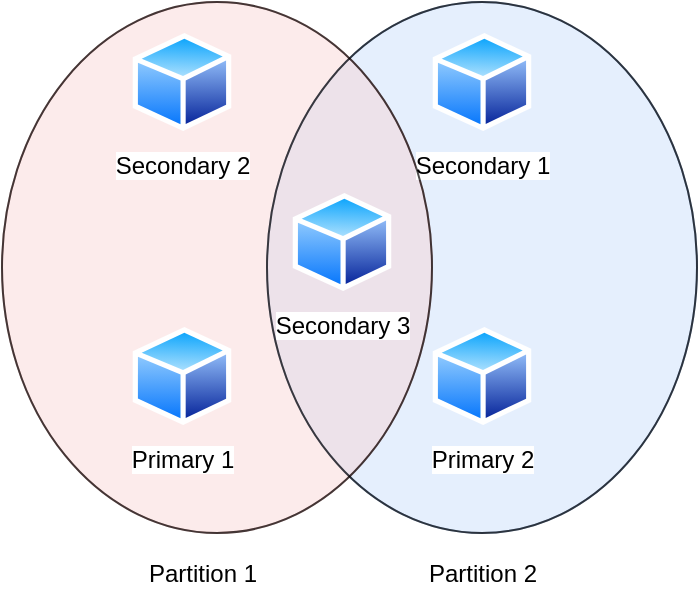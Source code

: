 <mxfile version="15.3.8" type="github">
  <diagram id="W23tsPag_Ub_MHOgVZHd" name="Page-1">
    <mxGraphModel dx="2574" dy="1403" grid="1" gridSize="10" guides="1" tooltips="1" connect="1" arrows="1" fold="1" page="1" pageScale="1" pageWidth="850" pageHeight="1100" math="0" shadow="0">
      <root>
        <mxCell id="0" />
        <mxCell id="1" parent="0" />
        <mxCell id="OUST3nQpqe01GOuJWhE--13" value="" style="ellipse;whiteSpace=wrap;html=1;fillColor=#dae8fc;strokeColor=#6c8ebf;opacity=70;" vertex="1" parent="1">
          <mxGeometry x="132.5" width="215" height="265.5" as="geometry" />
        </mxCell>
        <mxCell id="OUST3nQpqe01GOuJWhE--12" value="" style="ellipse;whiteSpace=wrap;html=1;fillColor=#f8cecc;strokeColor=#b85450;opacity=40;" vertex="1" parent="1">
          <mxGeometry width="215" height="265.5" as="geometry" />
        </mxCell>
        <mxCell id="OUST3nQpqe01GOuJWhE--2" value="Secondary 1" style="aspect=fixed;perimeter=ellipsePerimeter;html=1;align=center;shadow=0;dashed=0;spacingTop=3;image;image=img/lib/active_directory/generic_node.svg;" vertex="1" parent="1">
          <mxGeometry x="215" y="15.5" width="50" height="49" as="geometry" />
        </mxCell>
        <mxCell id="OUST3nQpqe01GOuJWhE--3" value="Secondary 2" style="aspect=fixed;perimeter=ellipsePerimeter;html=1;align=center;shadow=0;dashed=0;spacingTop=3;image;image=img/lib/active_directory/generic_node.svg;" vertex="1" parent="1">
          <mxGeometry x="65" y="15.5" width="50" height="49" as="geometry" />
        </mxCell>
        <mxCell id="OUST3nQpqe01GOuJWhE--4" value="Primary 2" style="aspect=fixed;perimeter=ellipsePerimeter;html=1;align=center;shadow=0;dashed=0;spacingTop=3;image;image=img/lib/active_directory/generic_node.svg;" vertex="1" parent="1">
          <mxGeometry x="215" y="162.5" width="50" height="49" as="geometry" />
        </mxCell>
        <mxCell id="OUST3nQpqe01GOuJWhE--5" value="Primary 1" style="aspect=fixed;perimeter=ellipsePerimeter;html=1;align=center;shadow=0;dashed=0;spacingTop=3;image;image=img/lib/active_directory/generic_node.svg;" vertex="1" parent="1">
          <mxGeometry x="65" y="162.5" width="50" height="49" as="geometry" />
        </mxCell>
        <mxCell id="OUST3nQpqe01GOuJWhE--7" value="Secondary 3" style="aspect=fixed;perimeter=ellipsePerimeter;html=1;align=center;shadow=0;dashed=0;spacingTop=3;image;image=img/lib/active_directory/generic_node.svg;" vertex="1" parent="1">
          <mxGeometry x="145" y="95.5" width="50" height="49" as="geometry" />
        </mxCell>
        <mxCell id="OUST3nQpqe01GOuJWhE--14" value="" style="ellipse;whiteSpace=wrap;html=1;fillColor=none;opacity=70;" vertex="1" parent="1">
          <mxGeometry x="132.5" width="215" height="265.5" as="geometry" />
        </mxCell>
        <mxCell id="OUST3nQpqe01GOuJWhE--15" value="" style="ellipse;whiteSpace=wrap;html=1;fillColor=none;opacity=70;" vertex="1" parent="1">
          <mxGeometry width="215" height="265.5" as="geometry" />
        </mxCell>
        <mxCell id="OUST3nQpqe01GOuJWhE--16" value="Partition 1" style="text;html=1;align=center;verticalAlign=middle;resizable=0;points=[];autosize=1;strokeColor=none;fillColor=none;" vertex="1" parent="1">
          <mxGeometry x="65" y="275.5" width="70" height="20" as="geometry" />
        </mxCell>
        <mxCell id="OUST3nQpqe01GOuJWhE--17" value="Partition 2" style="text;html=1;align=center;verticalAlign=middle;resizable=0;points=[];autosize=1;strokeColor=none;fillColor=none;" vertex="1" parent="1">
          <mxGeometry x="205" y="275.5" width="70" height="20" as="geometry" />
        </mxCell>
      </root>
    </mxGraphModel>
  </diagram>
</mxfile>
